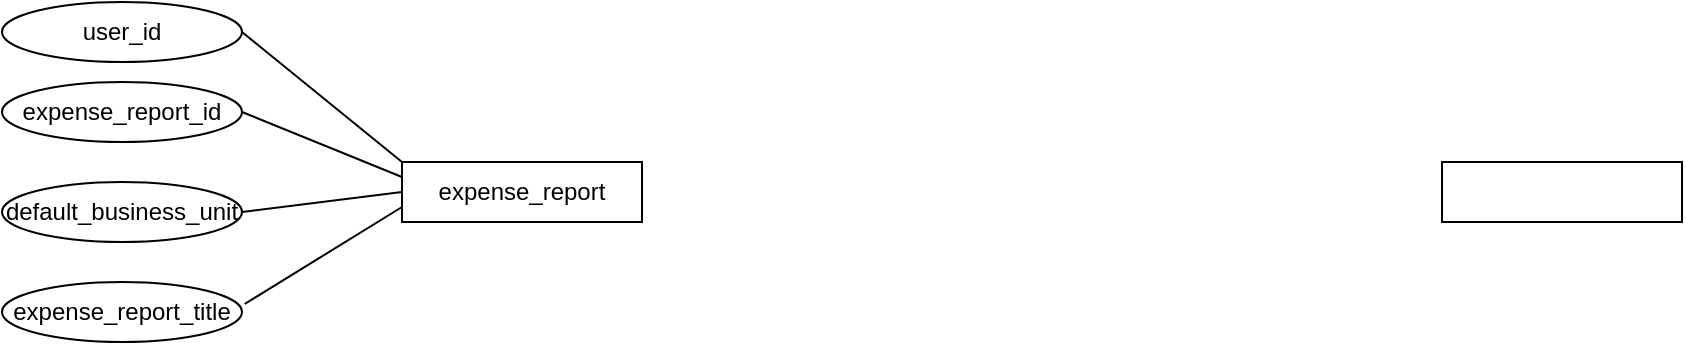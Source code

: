 <mxfile version="13.6.2" type="github" pages="2">
  <diagram name="Page-1" id="9f46799a-70d6-7492-0946-bef42562c5a5">
    <mxGraphModel dx="1281" dy="698" grid="1" gridSize="10" guides="1" tooltips="1" connect="1" arrows="1" fold="1" page="1" pageScale="1" pageWidth="1100" pageHeight="850" background="#ffffff" math="0" shadow="0">
      <root>
        <mxCell id="0" />
        <mxCell id="1" parent="0" />
        <mxCell id="Pz5uD54sgJ8zFwolIMYW-2" value="expense_report" style="rounded=0;whiteSpace=wrap;html=1;" vertex="1" parent="1">
          <mxGeometry x="200" y="410" width="120" height="30" as="geometry" />
        </mxCell>
        <mxCell id="Pz5uD54sgJ8zFwolIMYW-3" value="" style="rounded=0;whiteSpace=wrap;html=1;" vertex="1" parent="1">
          <mxGeometry x="720" y="410" width="120" height="30" as="geometry" />
        </mxCell>
        <mxCell id="Pz5uD54sgJ8zFwolIMYW-4" value="expense_report_id" style="ellipse;whiteSpace=wrap;html=1;" vertex="1" parent="1">
          <mxGeometry y="370" width="120" height="30" as="geometry" />
        </mxCell>
        <mxCell id="Pz5uD54sgJ8zFwolIMYW-5" value="default_business_unit" style="ellipse;whiteSpace=wrap;html=1;" vertex="1" parent="1">
          <mxGeometry y="420" width="120" height="30" as="geometry" />
        </mxCell>
        <mxCell id="Pz5uD54sgJ8zFwolIMYW-6" value="expense_report_title" style="ellipse;whiteSpace=wrap;html=1;" vertex="1" parent="1">
          <mxGeometry y="470" width="120" height="30" as="geometry" />
        </mxCell>
        <mxCell id="Pz5uD54sgJ8zFwolIMYW-7" value="user_id" style="ellipse;whiteSpace=wrap;html=1;" vertex="1" parent="1">
          <mxGeometry y="330" width="120" height="30" as="geometry" />
        </mxCell>
        <mxCell id="Pz5uD54sgJ8zFwolIMYW-8" value="" style="endArrow=none;html=1;exitX=1;exitY=0.5;exitDx=0;exitDy=0;entryX=0;entryY=0;entryDx=0;entryDy=0;" edge="1" parent="1" source="Pz5uD54sgJ8zFwolIMYW-7" target="Pz5uD54sgJ8zFwolIMYW-2">
          <mxGeometry width="50" height="50" relative="1" as="geometry">
            <mxPoint x="420" y="450" as="sourcePoint" />
            <mxPoint x="470" y="400" as="targetPoint" />
          </mxGeometry>
        </mxCell>
        <mxCell id="Pz5uD54sgJ8zFwolIMYW-9" value="" style="endArrow=none;html=1;exitX=1;exitY=0.5;exitDx=0;exitDy=0;entryX=0;entryY=0.25;entryDx=0;entryDy=0;" edge="1" parent="1" source="Pz5uD54sgJ8zFwolIMYW-4" target="Pz5uD54sgJ8zFwolIMYW-2">
          <mxGeometry width="50" height="50" relative="1" as="geometry">
            <mxPoint x="420" y="450" as="sourcePoint" />
            <mxPoint x="470" y="400" as="targetPoint" />
          </mxGeometry>
        </mxCell>
        <mxCell id="Pz5uD54sgJ8zFwolIMYW-10" value="" style="endArrow=none;html=1;exitX=1;exitY=0.5;exitDx=0;exitDy=0;entryX=0;entryY=0.5;entryDx=0;entryDy=0;" edge="1" parent="1" source="Pz5uD54sgJ8zFwolIMYW-5" target="Pz5uD54sgJ8zFwolIMYW-2">
          <mxGeometry width="50" height="50" relative="1" as="geometry">
            <mxPoint x="420" y="450" as="sourcePoint" />
            <mxPoint x="470" y="400" as="targetPoint" />
          </mxGeometry>
        </mxCell>
        <mxCell id="Pz5uD54sgJ8zFwolIMYW-11" value="" style="endArrow=none;html=1;exitX=1.011;exitY=0.367;exitDx=0;exitDy=0;exitPerimeter=0;entryX=0;entryY=0.75;entryDx=0;entryDy=0;" edge="1" parent="1" source="Pz5uD54sgJ8zFwolIMYW-6" target="Pz5uD54sgJ8zFwolIMYW-2">
          <mxGeometry width="50" height="50" relative="1" as="geometry">
            <mxPoint x="420" y="450" as="sourcePoint" />
            <mxPoint x="470" y="400" as="targetPoint" />
          </mxGeometry>
        </mxCell>
      </root>
    </mxGraphModel>
  </diagram>
  <diagram id="1mUVMJp82mPoYoTg56Co" name="Page-2">
    <mxGraphModel dx="1350" dy="767" grid="1" gridSize="10" guides="1" tooltips="1" connect="1" arrows="1" fold="1" page="1" pageScale="1" pageWidth="850" pageHeight="1100" math="0" shadow="0">
      <root>
        <mxCell id="skq63WqZFMRU0TyStAmw-0" />
        <mxCell id="skq63WqZFMRU0TyStAmw-1" parent="skq63WqZFMRU0TyStAmw-0" />
      </root>
    </mxGraphModel>
  </diagram>
</mxfile>
